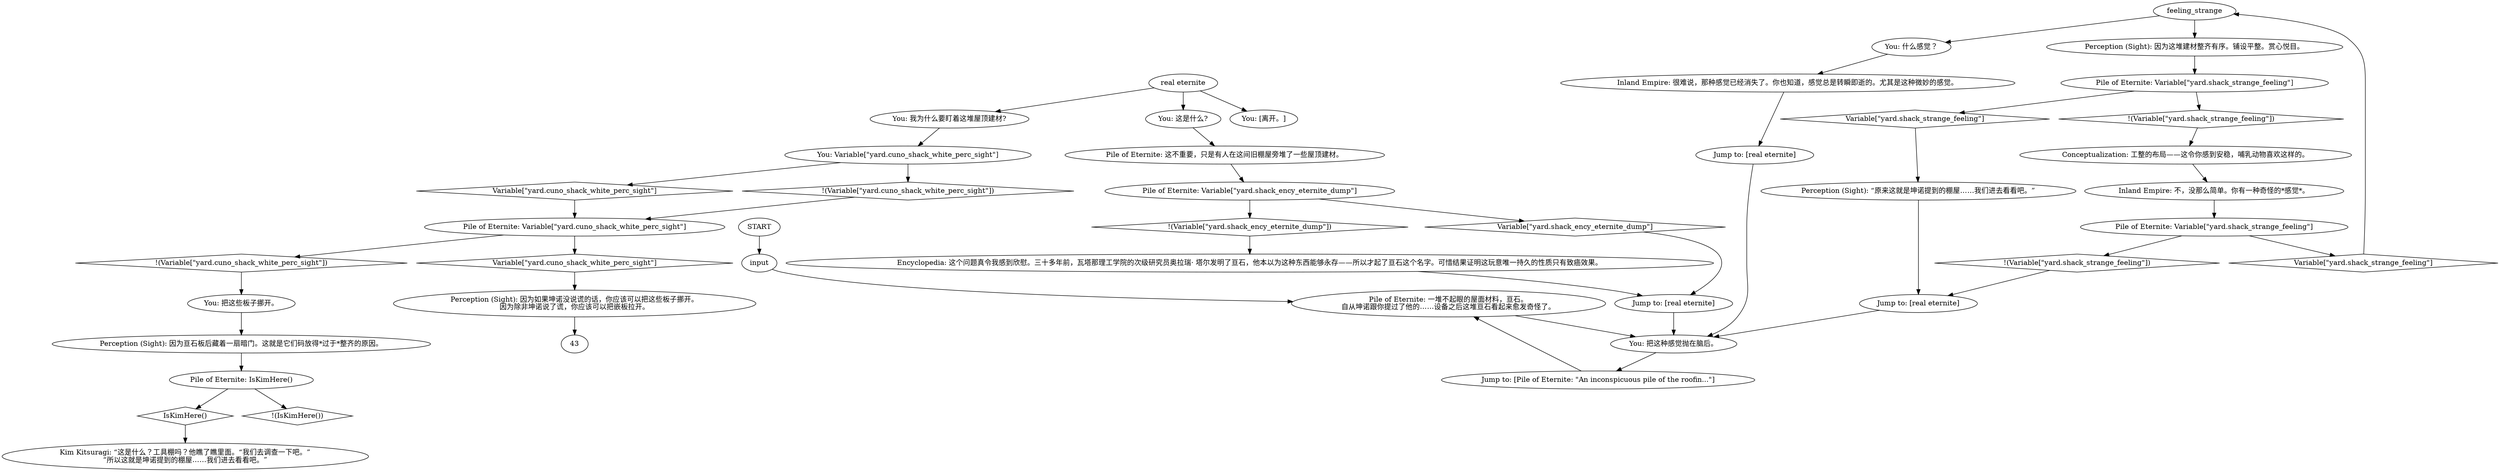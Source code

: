 # YARD / PILE OF ETERNITE
# Someone has left some crumbly looking eternite panels leaning against this wall. Most suspicious.
# ==================================================
digraph G {
	  0 [label="START"];
	  1 [label="input"];
	  2 [label="Pile of Eternite: Variable[\"yard.shack_strange_feeling\"]"];
	  3 [label="Variable[\"yard.shack_strange_feeling\"]", shape=diamond];
	  4 [label="!(Variable[\"yard.shack_strange_feeling\"])", shape=diamond];
	  5 [label="You: 什么感觉？"];
	  6 [label="Pile of Eternite: Variable[\"yard.shack_ency_eternite_dump\"]"];
	  7 [label="Variable[\"yard.shack_ency_eternite_dump\"]", shape=diamond];
	  8 [label="!(Variable[\"yard.shack_ency_eternite_dump\"])", shape=diamond];
	  9 [label="You: [离开。]"];
	  10 [label="Pile of Eternite: 一堆不起眼的屋面材料，亘石。\n自从坤诺跟你提过了他的……设备之后这堆亘石看起来愈发奇怪了。"];
	  11 [label="Perception (Sight): 因为亘石板后藏着一扇暗门。这就是它们码放得*过于*整齐的原因。"];
	  12 [label="Perception (Sight): “原来这就是坤诺提到的棚屋……我们进去看看吧。”"];
	  13 [label="You: 我为什么要盯着这堆屋顶建材?"];
	  14 [label="You: Variable[\"yard.cuno_shack_white_perc_sight\"]"];
	  15 [label="Variable[\"yard.cuno_shack_white_perc_sight\"]", shape=diamond];
	  16 [label="!(Variable[\"yard.cuno_shack_white_perc_sight\"])", shape=diamond];
	  17 [label="Jump to: [Pile of Eternite: \"An inconspicuous pile of the roofin...\"]"];
	  18 [label="Inland Empire: 很难说，那种感觉已经消失了。你也知道，感觉总是转瞬即逝的。尤其是这种微妙的感觉。"];
	  19 [label="Pile of Eternite: 这不重要，只是有人在这间旧棚屋旁堆了一些屋顶建材。"];
	  20 [label="Encyclopedia: 这个问题真令我感到欣慰。三十多年前，瓦塔那理工学院的次级研究员奥拉瑞· 塔尔发明了亘石，他本以为这种东西能够永存——所以才起了亘石这个名字。可惜结果证明这玩意唯一持久的性质只有致癌效果。"];
	  21 [label="Conceptualization: 工整的布局——这令你感到安稳，哺乳动物喜欢这样的。"];
	  22 [label="feeling_strange"];
	  23 [label="Pile of Eternite: Variable[\"yard.cuno_shack_white_perc_sight\"]"];
	  24 [label="Variable[\"yard.cuno_shack_white_perc_sight\"]", shape=diamond];
	  25 [label="!(Variable[\"yard.cuno_shack_white_perc_sight\"])", shape=diamond];
	  26 [label="Perception (Sight): 因为如果坤诺没说谎的话，你应该可以把这些板子挪开。\n因为除非坤诺说了谎，你应该可以把嵌板拉开。"];
	  27 [label="Pile of Eternite: IsKimHere()"];
	  28 [label="IsKimHere()", shape=diamond];
	  29 [label="!(IsKimHere())", shape=diamond];
	  30 [label="Jump to: [real eternite]"];
	  31 [label="You: 这是什么?"];
	  32 [label="Kim Kitsuragi: “这是什么？工具棚吗？他瞧了瞧里面。“我们去调查一下吧。”\n“所以这就是坤诺提到的棚屋……我们进去看看吧。”"];
	  33 [label="Inland Empire: 不，没那么简单。你有一种奇怪的*感觉*。"];
	  34 [label="Pile of Eternite: Variable[\"yard.shack_strange_feeling\"]"];
	  35 [label="Variable[\"yard.shack_strange_feeling\"]", shape=diamond];
	  36 [label="!(Variable[\"yard.shack_strange_feeling\"])", shape=diamond];
	  37 [label="Jump to: [real eternite]"];
	  38 [label="Jump to: [real eternite]"];
	  39 [label="real eternite"];
	  40 [label="You: 把这种感觉抛在脑后。"];
	  41 [label="Perception (Sight): 因为这堆建材整齐有序。铺设平整。赏心悦目。"];
	  42 [label="You: 把这些板子挪开。"];
	  0 -> 1
	  1 -> 10
	  2 -> 3
	  2 -> 4
	  3 -> 12
	  4 -> 21
	  5 -> 18
	  6 -> 8
	  6 -> 7
	  7 -> 30
	  8 -> 20
	  10 -> 40
	  11 -> 27
	  12 -> 38
	  13 -> 14
	  14 -> 16
	  14 -> 15
	  15 -> 23
	  16 -> 23
	  17 -> 10
	  18 -> 37
	  19 -> 6
	  20 -> 30
	  21 -> 33
	  22 -> 41
	  22 -> 5
	  23 -> 24
	  23 -> 25
	  24 -> 26
	  25 -> 42
	  26 -> 43
	  27 -> 28
	  27 -> 29
	  28 -> 32
	  30 -> 40
	  31 -> 19
	  33 -> 34
	  34 -> 35
	  34 -> 36
	  35 -> 22
	  36 -> 38
	  37 -> 40
	  38 -> 40
	  39 -> 9
	  39 -> 13
	  39 -> 31
	  40 -> 17
	  41 -> 2
	  42 -> 11
}


